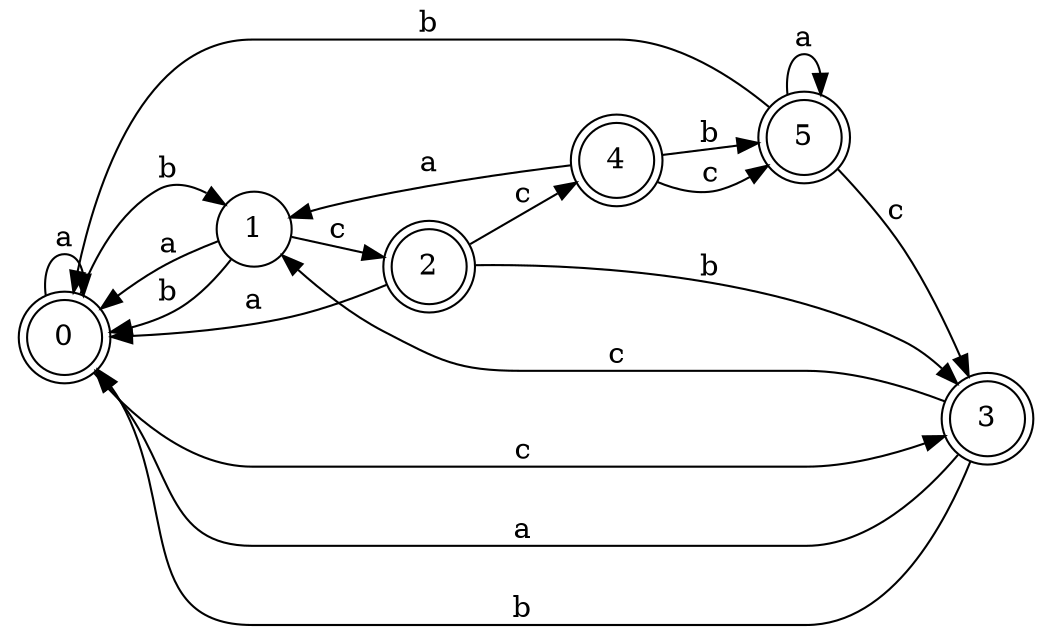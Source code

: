 digraph n5_6 {
__start0 [label="" shape="none"];

rankdir=LR;
size="8,5";

s0 [style="rounded,filled", color="black", fillcolor="white" shape="doublecircle", label="0"];
s1 [style="filled", color="black", fillcolor="white" shape="circle", label="1"];
s2 [style="rounded,filled", color="black", fillcolor="white" shape="doublecircle", label="2"];
s3 [style="rounded,filled", color="black", fillcolor="white" shape="doublecircle", label="3"];
s4 [style="rounded,filled", color="black", fillcolor="white" shape="doublecircle", label="4"];
s5 [style="rounded,filled", color="black", fillcolor="white" shape="doublecircle", label="5"];
s0 -> s0 [label="a"];
s0 -> s1 [label="b"];
s0 -> s3 [label="c"];
s1 -> s0 [label="a"];
s1 -> s0 [label="b"];
s1 -> s2 [label="c"];
s2 -> s0 [label="a"];
s2 -> s3 [label="b"];
s2 -> s4 [label="c"];
s3 -> s0 [label="a"];
s3 -> s0 [label="b"];
s3 -> s1 [label="c"];
s4 -> s1 [label="a"];
s4 -> s5 [label="b"];
s4 -> s5 [label="c"];
s5 -> s5 [label="a"];
s5 -> s0 [label="b"];
s5 -> s3 [label="c"];

}